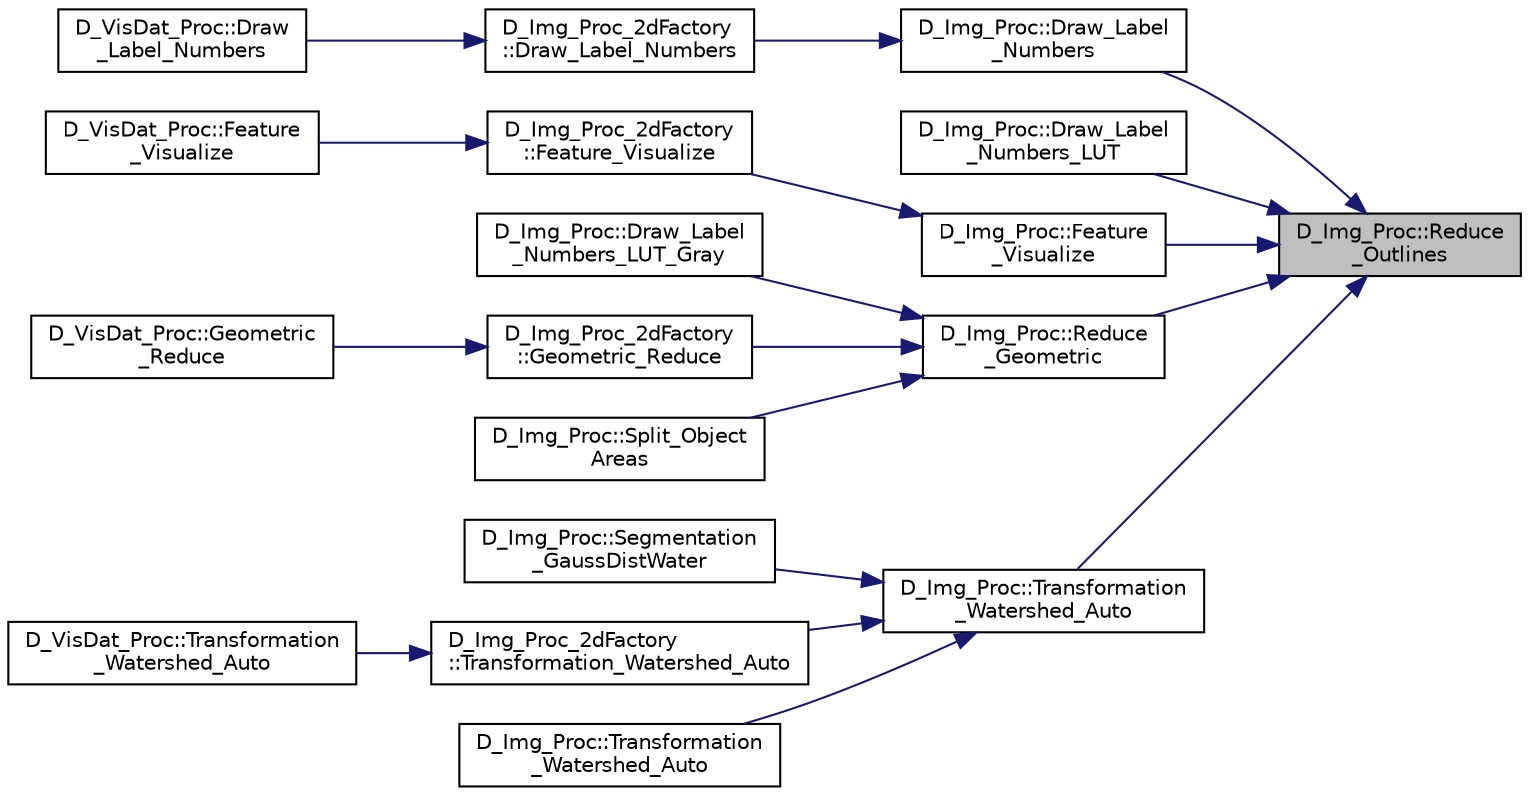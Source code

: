 digraph "D_Img_Proc::Reduce_Outlines"
{
 // LATEX_PDF_SIZE
  edge [fontname="Helvetica",fontsize="10",labelfontname="Helvetica",labelfontsize="10"];
  node [fontname="Helvetica",fontsize="10",shape=record];
  rankdir="RL";
  Node1 [label="D_Img_Proc::Reduce\l_Outlines",height=0.2,width=0.4,color="black", fillcolor="grey75", style="filled", fontcolor="black",tooltip=" "];
  Node1 -> Node2 [dir="back",color="midnightblue",fontsize="10",style="solid"];
  Node2 [label="D_Img_Proc::Draw_Label\l_Numbers",height=0.2,width=0.4,color="black", fillcolor="white", style="filled",URL="$class_d___img___proc.html#acc826113768f9e812e092037222aab5e",tooltip=" "];
  Node2 -> Node3 [dir="back",color="midnightblue",fontsize="10",style="solid"];
  Node3 [label="D_Img_Proc_2dFactory\l::Draw_Label_Numbers",height=0.2,width=0.4,color="black", fillcolor="white", style="filled",URL="$class_d___img___proc__2d_factory.html#a64214669ddd8ff1a27c40fd22263b3cc",tooltip=" "];
  Node3 -> Node4 [dir="back",color="midnightblue",fontsize="10",style="solid"];
  Node4 [label="D_VisDat_Proc::Draw\l_Label_Numbers",height=0.2,width=0.4,color="black", fillcolor="white", style="filled",URL="$class_d___vis_dat___proc.html#a72e2a764d88e05e2c617d2a5f2db46e3",tooltip=" "];
  Node1 -> Node5 [dir="back",color="midnightblue",fontsize="10",style="solid"];
  Node5 [label="D_Img_Proc::Draw_Label\l_Numbers_LUT",height=0.2,width=0.4,color="black", fillcolor="white", style="filled",URL="$class_d___img___proc.html#a93b1cb1d1964b35a598dfe01af3db64b",tooltip=" "];
  Node1 -> Node6 [dir="back",color="midnightblue",fontsize="10",style="solid"];
  Node6 [label="D_Img_Proc::Feature\l_Visualize",height=0.2,width=0.4,color="black", fillcolor="white", style="filled",URL="$class_d___img___proc.html#a845f2348419069561ad09c9e61861228",tooltip=" "];
  Node6 -> Node7 [dir="back",color="midnightblue",fontsize="10",style="solid"];
  Node7 [label="D_Img_Proc_2dFactory\l::Feature_Visualize",height=0.2,width=0.4,color="black", fillcolor="white", style="filled",URL="$class_d___img___proc__2d_factory.html#aa7d59ee61523224725272bb214ac318b",tooltip=" "];
  Node7 -> Node8 [dir="back",color="midnightblue",fontsize="10",style="solid"];
  Node8 [label="D_VisDat_Proc::Feature\l_Visualize",height=0.2,width=0.4,color="black", fillcolor="white", style="filled",URL="$class_d___vis_dat___proc.html#aaae77b5a9f6339571dc1577d548aec83",tooltip=" "];
  Node1 -> Node9 [dir="back",color="midnightblue",fontsize="10",style="solid"];
  Node9 [label="D_Img_Proc::Reduce\l_Geometric",height=0.2,width=0.4,color="black", fillcolor="white", style="filled",URL="$class_d___img___proc.html#af65dc229816da71c414ad09829e6afde",tooltip=" "];
  Node9 -> Node10 [dir="back",color="midnightblue",fontsize="10",style="solid"];
  Node10 [label="D_Img_Proc::Draw_Label\l_Numbers_LUT_Gray",height=0.2,width=0.4,color="black", fillcolor="white", style="filled",URL="$class_d___img___proc.html#a1e48e58dba425096cfc2be632d61ed20",tooltip=" "];
  Node9 -> Node11 [dir="back",color="midnightblue",fontsize="10",style="solid"];
  Node11 [label="D_Img_Proc_2dFactory\l::Geometric_Reduce",height=0.2,width=0.4,color="black", fillcolor="white", style="filled",URL="$class_d___img___proc__2d_factory.html#a95140720de8b0ff0b1908249502b8cf2",tooltip=" "];
  Node11 -> Node12 [dir="back",color="midnightblue",fontsize="10",style="solid"];
  Node12 [label="D_VisDat_Proc::Geometric\l_Reduce",height=0.2,width=0.4,color="black", fillcolor="white", style="filled",URL="$class_d___vis_dat___proc.html#a85bef15f8fb122612c5b3e9fa073637e",tooltip=" "];
  Node9 -> Node13 [dir="back",color="midnightblue",fontsize="10",style="solid"];
  Node13 [label="D_Img_Proc::Split_Object\lAreas",height=0.2,width=0.4,color="black", fillcolor="white", style="filled",URL="$class_d___img___proc.html#a4bb92090d205278a40f02e7645adc927",tooltip=" "];
  Node1 -> Node14 [dir="back",color="midnightblue",fontsize="10",style="solid"];
  Node14 [label="D_Img_Proc::Transformation\l_Watershed_Auto",height=0.2,width=0.4,color="black", fillcolor="white", style="filled",URL="$class_d___img___proc.html#a9cb512850d61c1ac6e8e94d55902baa1",tooltip=" "];
  Node14 -> Node15 [dir="back",color="midnightblue",fontsize="10",style="solid"];
  Node15 [label="D_Img_Proc::Segmentation\l_GaussDistWater",height=0.2,width=0.4,color="black", fillcolor="white", style="filled",URL="$class_d___img___proc.html#a2de8fe9ac9782e100b26f51113347117",tooltip=" "];
  Node14 -> Node16 [dir="back",color="midnightblue",fontsize="10",style="solid"];
  Node16 [label="D_Img_Proc_2dFactory\l::Transformation_Watershed_Auto",height=0.2,width=0.4,color="black", fillcolor="white", style="filled",URL="$class_d___img___proc__2d_factory.html#a887b3287a46f781d98b2fe9292d31c83",tooltip=" "];
  Node16 -> Node17 [dir="back",color="midnightblue",fontsize="10",style="solid"];
  Node17 [label="D_VisDat_Proc::Transformation\l_Watershed_Auto",height=0.2,width=0.4,color="black", fillcolor="white", style="filled",URL="$class_d___vis_dat___proc.html#ab42ead4e9f3a96ed45ff1b984067dd5a",tooltip=" "];
  Node14 -> Node18 [dir="back",color="midnightblue",fontsize="10",style="solid"];
  Node18 [label="D_Img_Proc::Transformation\l_Watershed_Auto",height=0.2,width=0.4,color="black", fillcolor="white", style="filled",URL="$class_d___img___proc.html#a382b503db82dd103e24e49e7922d15d8",tooltip=" "];
}
